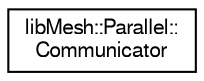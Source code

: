 digraph "Graphical Class Hierarchy"
{
  edge [fontname="FreeSans",fontsize="10",labelfontname="FreeSans",labelfontsize="10"];
  node [fontname="FreeSans",fontsize="10",shape=record];
  rankdir="LR";
  Node1 [label="libMesh::Parallel::\lCommunicator",height=0.2,width=0.4,color="black", fillcolor="white", style="filled",URL="$classlibMesh_1_1Parallel_1_1Communicator.html"];
}
